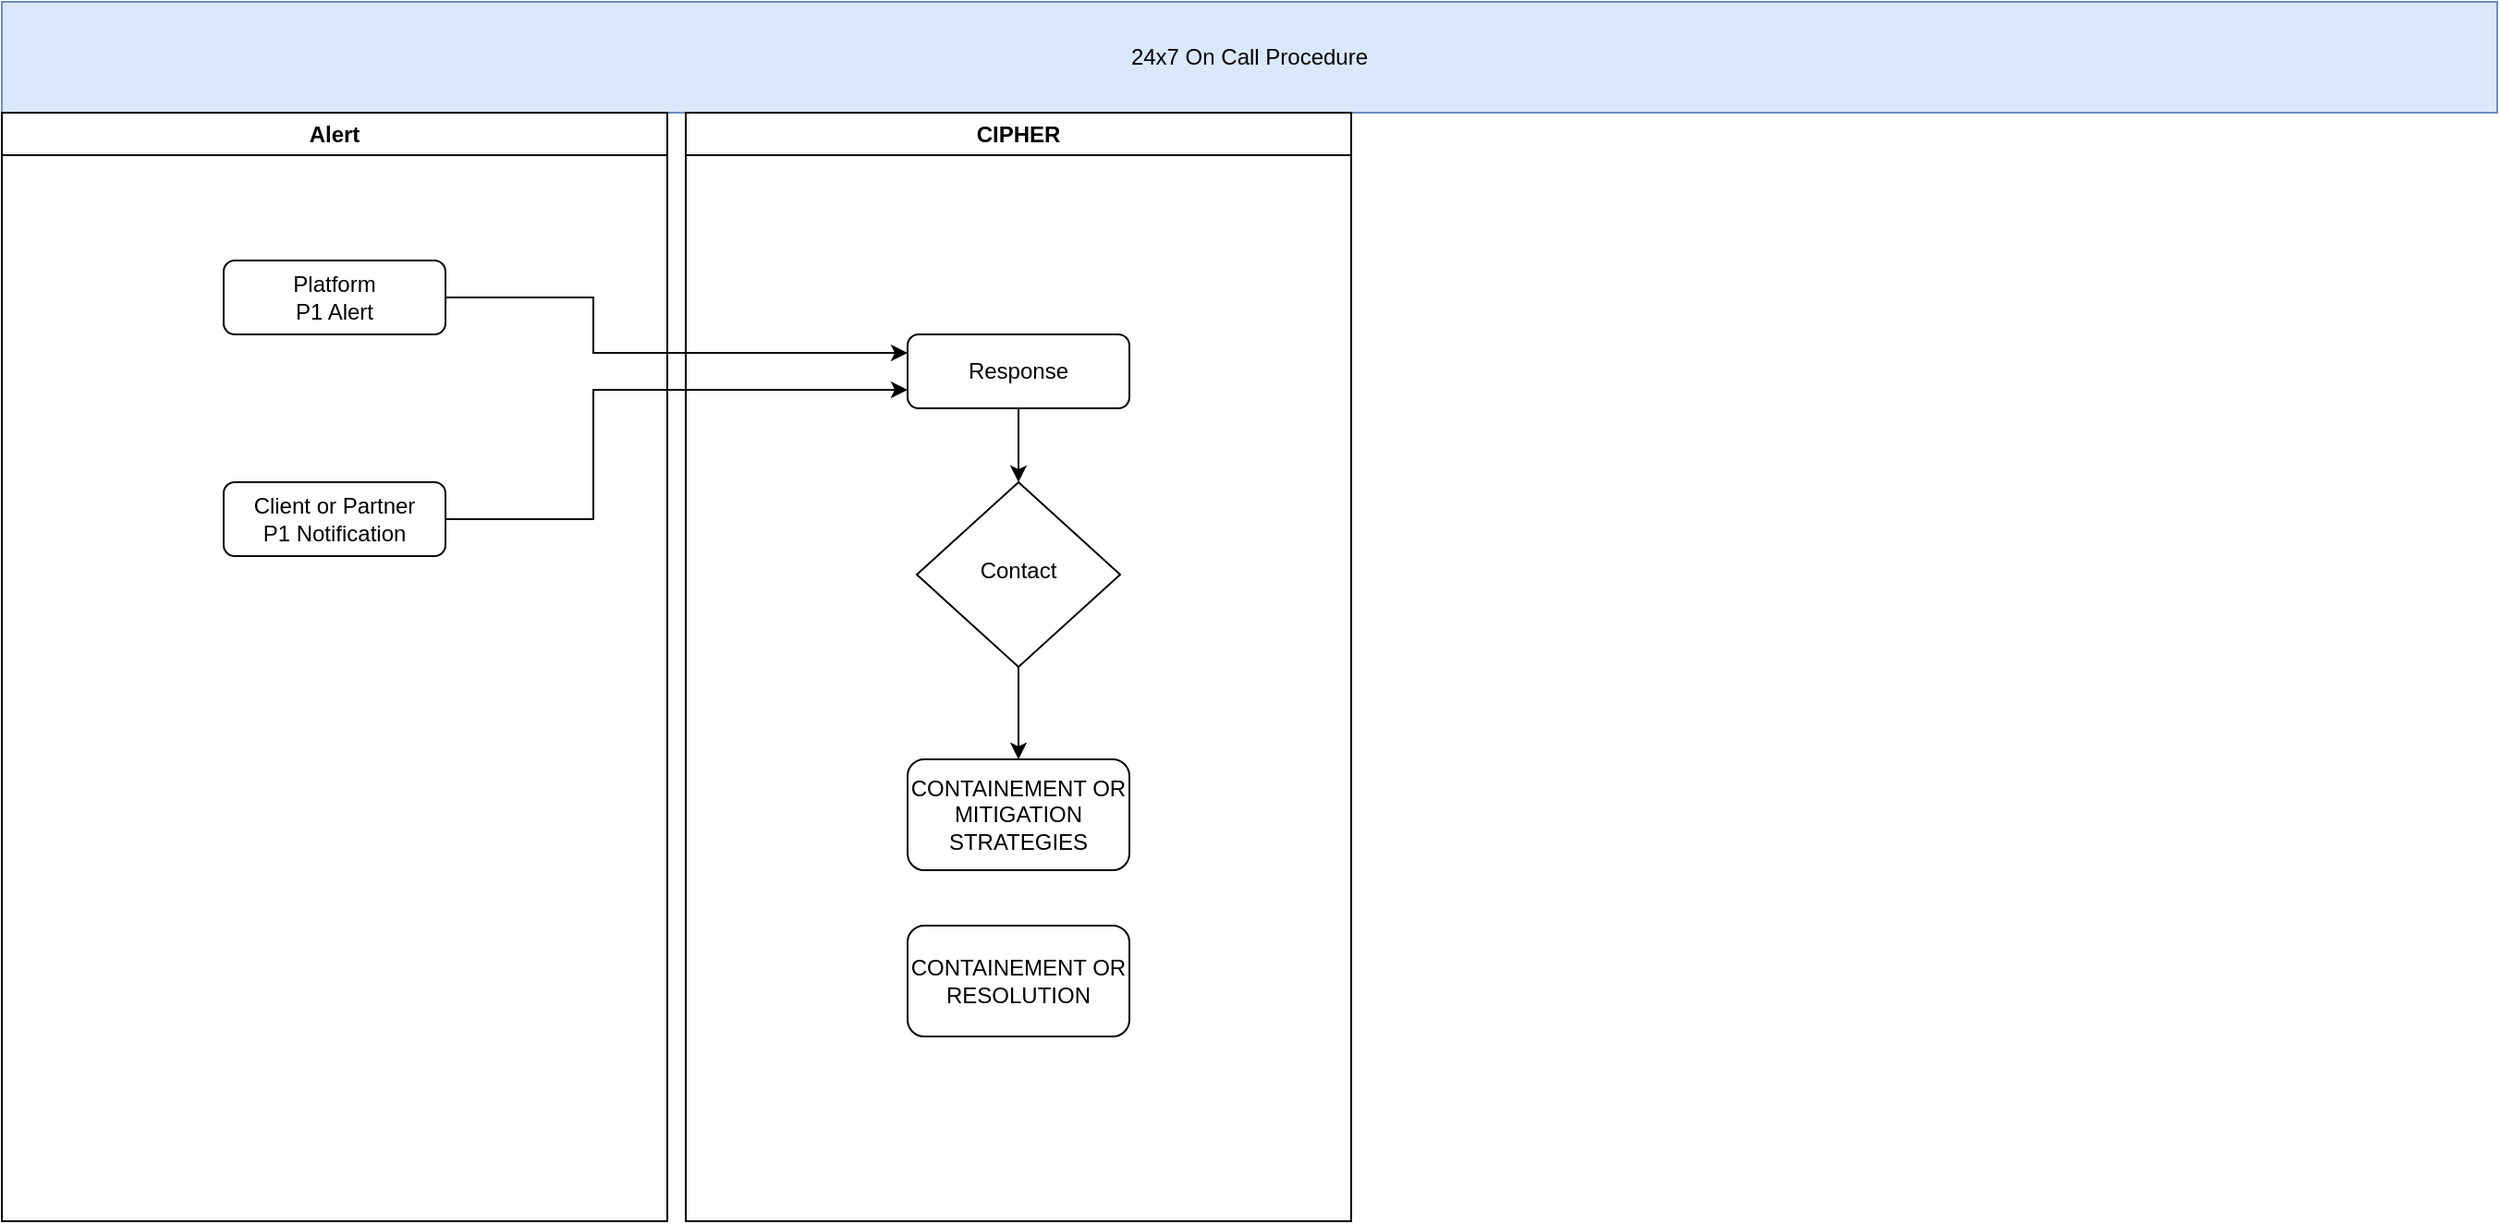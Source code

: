 <mxfile version="21.5.0" type="github">
  <diagram id="C5RBs43oDa-KdzZeNtuy" name="Page-1">
    <mxGraphModel dx="1793" dy="2159" grid="1" gridSize="10" guides="1" tooltips="1" connect="1" arrows="1" fold="1" page="1" pageScale="1" pageWidth="827" pageHeight="1169" math="0" shadow="0">
      <root>
        <mxCell id="WIyWlLk6GJQsqaUBKTNV-0" />
        <mxCell id="WIyWlLk6GJQsqaUBKTNV-1" parent="WIyWlLk6GJQsqaUBKTNV-0" />
        <mxCell id="GwuTtNk6kihslIZRIB3s-1" value="" style="rounded=0;whiteSpace=wrap;html=1;fillColor=#dae8fc;strokeColor=#6c8ebf;" vertex="1" parent="WIyWlLk6GJQsqaUBKTNV-1">
          <mxGeometry y="-20" width="1350" height="60" as="geometry" />
        </mxCell>
        <mxCell id="GwuTtNk6kihslIZRIB3s-0" value="24x7 On Call Procedure" style="text;html=1;strokeColor=none;fillColor=none;align=center;verticalAlign=middle;whiteSpace=wrap;rounded=0;" vertex="1" parent="WIyWlLk6GJQsqaUBKTNV-1">
          <mxGeometry x="600" y="-5" width="150" height="30" as="geometry" />
        </mxCell>
        <mxCell id="GwuTtNk6kihslIZRIB3s-5" value="Alert" style="swimlane;whiteSpace=wrap;html=1;" vertex="1" parent="WIyWlLk6GJQsqaUBKTNV-1">
          <mxGeometry y="40" width="360" height="600" as="geometry" />
        </mxCell>
        <mxCell id="WIyWlLk6GJQsqaUBKTNV-3" value="Platform&lt;br&gt;P1 Alert" style="rounded=1;whiteSpace=wrap;html=1;fontSize=12;glass=0;strokeWidth=1;shadow=0;" parent="GwuTtNk6kihslIZRIB3s-5" vertex="1">
          <mxGeometry x="120" y="80" width="120" height="40" as="geometry" />
        </mxCell>
        <mxCell id="GwuTtNk6kihslIZRIB3s-8" value="Client or Partner&lt;br&gt;P1 Notification" style="rounded=1;whiteSpace=wrap;html=1;fontSize=12;glass=0;strokeWidth=1;shadow=0;" vertex="1" parent="GwuTtNk6kihslIZRIB3s-5">
          <mxGeometry x="120" y="200" width="120" height="40" as="geometry" />
        </mxCell>
        <mxCell id="GwuTtNk6kihslIZRIB3s-9" value="CIPHER" style="swimlane;whiteSpace=wrap;html=1;" vertex="1" parent="WIyWlLk6GJQsqaUBKTNV-1">
          <mxGeometry x="370" y="40" width="360" height="600" as="geometry" />
        </mxCell>
        <mxCell id="GwuTtNk6kihslIZRIB3s-15" style="edgeStyle=orthogonalEdgeStyle;rounded=0;orthogonalLoop=1;jettySize=auto;html=1;exitX=0.5;exitY=1;exitDx=0;exitDy=0;entryX=0.5;entryY=0;entryDx=0;entryDy=0;" edge="1" parent="GwuTtNk6kihslIZRIB3s-9" source="GwuTtNk6kihslIZRIB3s-10" target="WIyWlLk6GJQsqaUBKTNV-6">
          <mxGeometry relative="1" as="geometry" />
        </mxCell>
        <mxCell id="GwuTtNk6kihslIZRIB3s-10" value="Response" style="rounded=1;whiteSpace=wrap;html=1;fontSize=12;glass=0;strokeWidth=1;shadow=0;" vertex="1" parent="GwuTtNk6kihslIZRIB3s-9">
          <mxGeometry x="120" y="120" width="120" height="40" as="geometry" />
        </mxCell>
        <mxCell id="GwuTtNk6kihslIZRIB3s-18" style="edgeStyle=orthogonalEdgeStyle;rounded=0;orthogonalLoop=1;jettySize=auto;html=1;exitX=0.5;exitY=1;exitDx=0;exitDy=0;entryX=0.5;entryY=0;entryDx=0;entryDy=0;" edge="1" parent="GwuTtNk6kihslIZRIB3s-9" source="WIyWlLk6GJQsqaUBKTNV-6" target="GwuTtNk6kihslIZRIB3s-16">
          <mxGeometry relative="1" as="geometry" />
        </mxCell>
        <mxCell id="WIyWlLk6GJQsqaUBKTNV-6" value="Contact" style="rhombus;whiteSpace=wrap;html=1;shadow=0;fontFamily=Helvetica;fontSize=12;align=center;strokeWidth=1;spacing=6;spacingTop=-4;" parent="GwuTtNk6kihslIZRIB3s-9" vertex="1">
          <mxGeometry x="125" y="200" width="110" height="100" as="geometry" />
        </mxCell>
        <mxCell id="GwuTtNk6kihslIZRIB3s-16" value="CONTAINEMENT OR MITIGATION STRATEGIES" style="rounded=1;whiteSpace=wrap;html=1;fontSize=12;glass=0;strokeWidth=1;shadow=0;" vertex="1" parent="GwuTtNk6kihslIZRIB3s-9">
          <mxGeometry x="120" y="350" width="120" height="60" as="geometry" />
        </mxCell>
        <mxCell id="GwuTtNk6kihslIZRIB3s-19" value="CONTAINEMENT OR RESOLUTION" style="rounded=1;whiteSpace=wrap;html=1;fontSize=12;glass=0;strokeWidth=1;shadow=0;" vertex="1" parent="GwuTtNk6kihslIZRIB3s-9">
          <mxGeometry x="120" y="440" width="120" height="60" as="geometry" />
        </mxCell>
        <mxCell id="GwuTtNk6kihslIZRIB3s-12" style="edgeStyle=orthogonalEdgeStyle;rounded=0;orthogonalLoop=1;jettySize=auto;html=1;exitX=1;exitY=0.5;exitDx=0;exitDy=0;entryX=0;entryY=0.25;entryDx=0;entryDy=0;" edge="1" parent="WIyWlLk6GJQsqaUBKTNV-1" source="WIyWlLk6GJQsqaUBKTNV-3" target="GwuTtNk6kihslIZRIB3s-10">
          <mxGeometry relative="1" as="geometry">
            <Array as="points">
              <mxPoint x="320" y="140" />
              <mxPoint x="320" y="170" />
            </Array>
          </mxGeometry>
        </mxCell>
        <mxCell id="GwuTtNk6kihslIZRIB3s-13" style="edgeStyle=orthogonalEdgeStyle;rounded=0;orthogonalLoop=1;jettySize=auto;html=1;exitX=1;exitY=0.5;exitDx=0;exitDy=0;entryX=0;entryY=0.75;entryDx=0;entryDy=0;" edge="1" parent="WIyWlLk6GJQsqaUBKTNV-1" source="GwuTtNk6kihslIZRIB3s-8" target="GwuTtNk6kihslIZRIB3s-10">
          <mxGeometry relative="1" as="geometry">
            <Array as="points">
              <mxPoint x="320" y="260" />
              <mxPoint x="320" y="190" />
            </Array>
          </mxGeometry>
        </mxCell>
      </root>
    </mxGraphModel>
  </diagram>
</mxfile>
